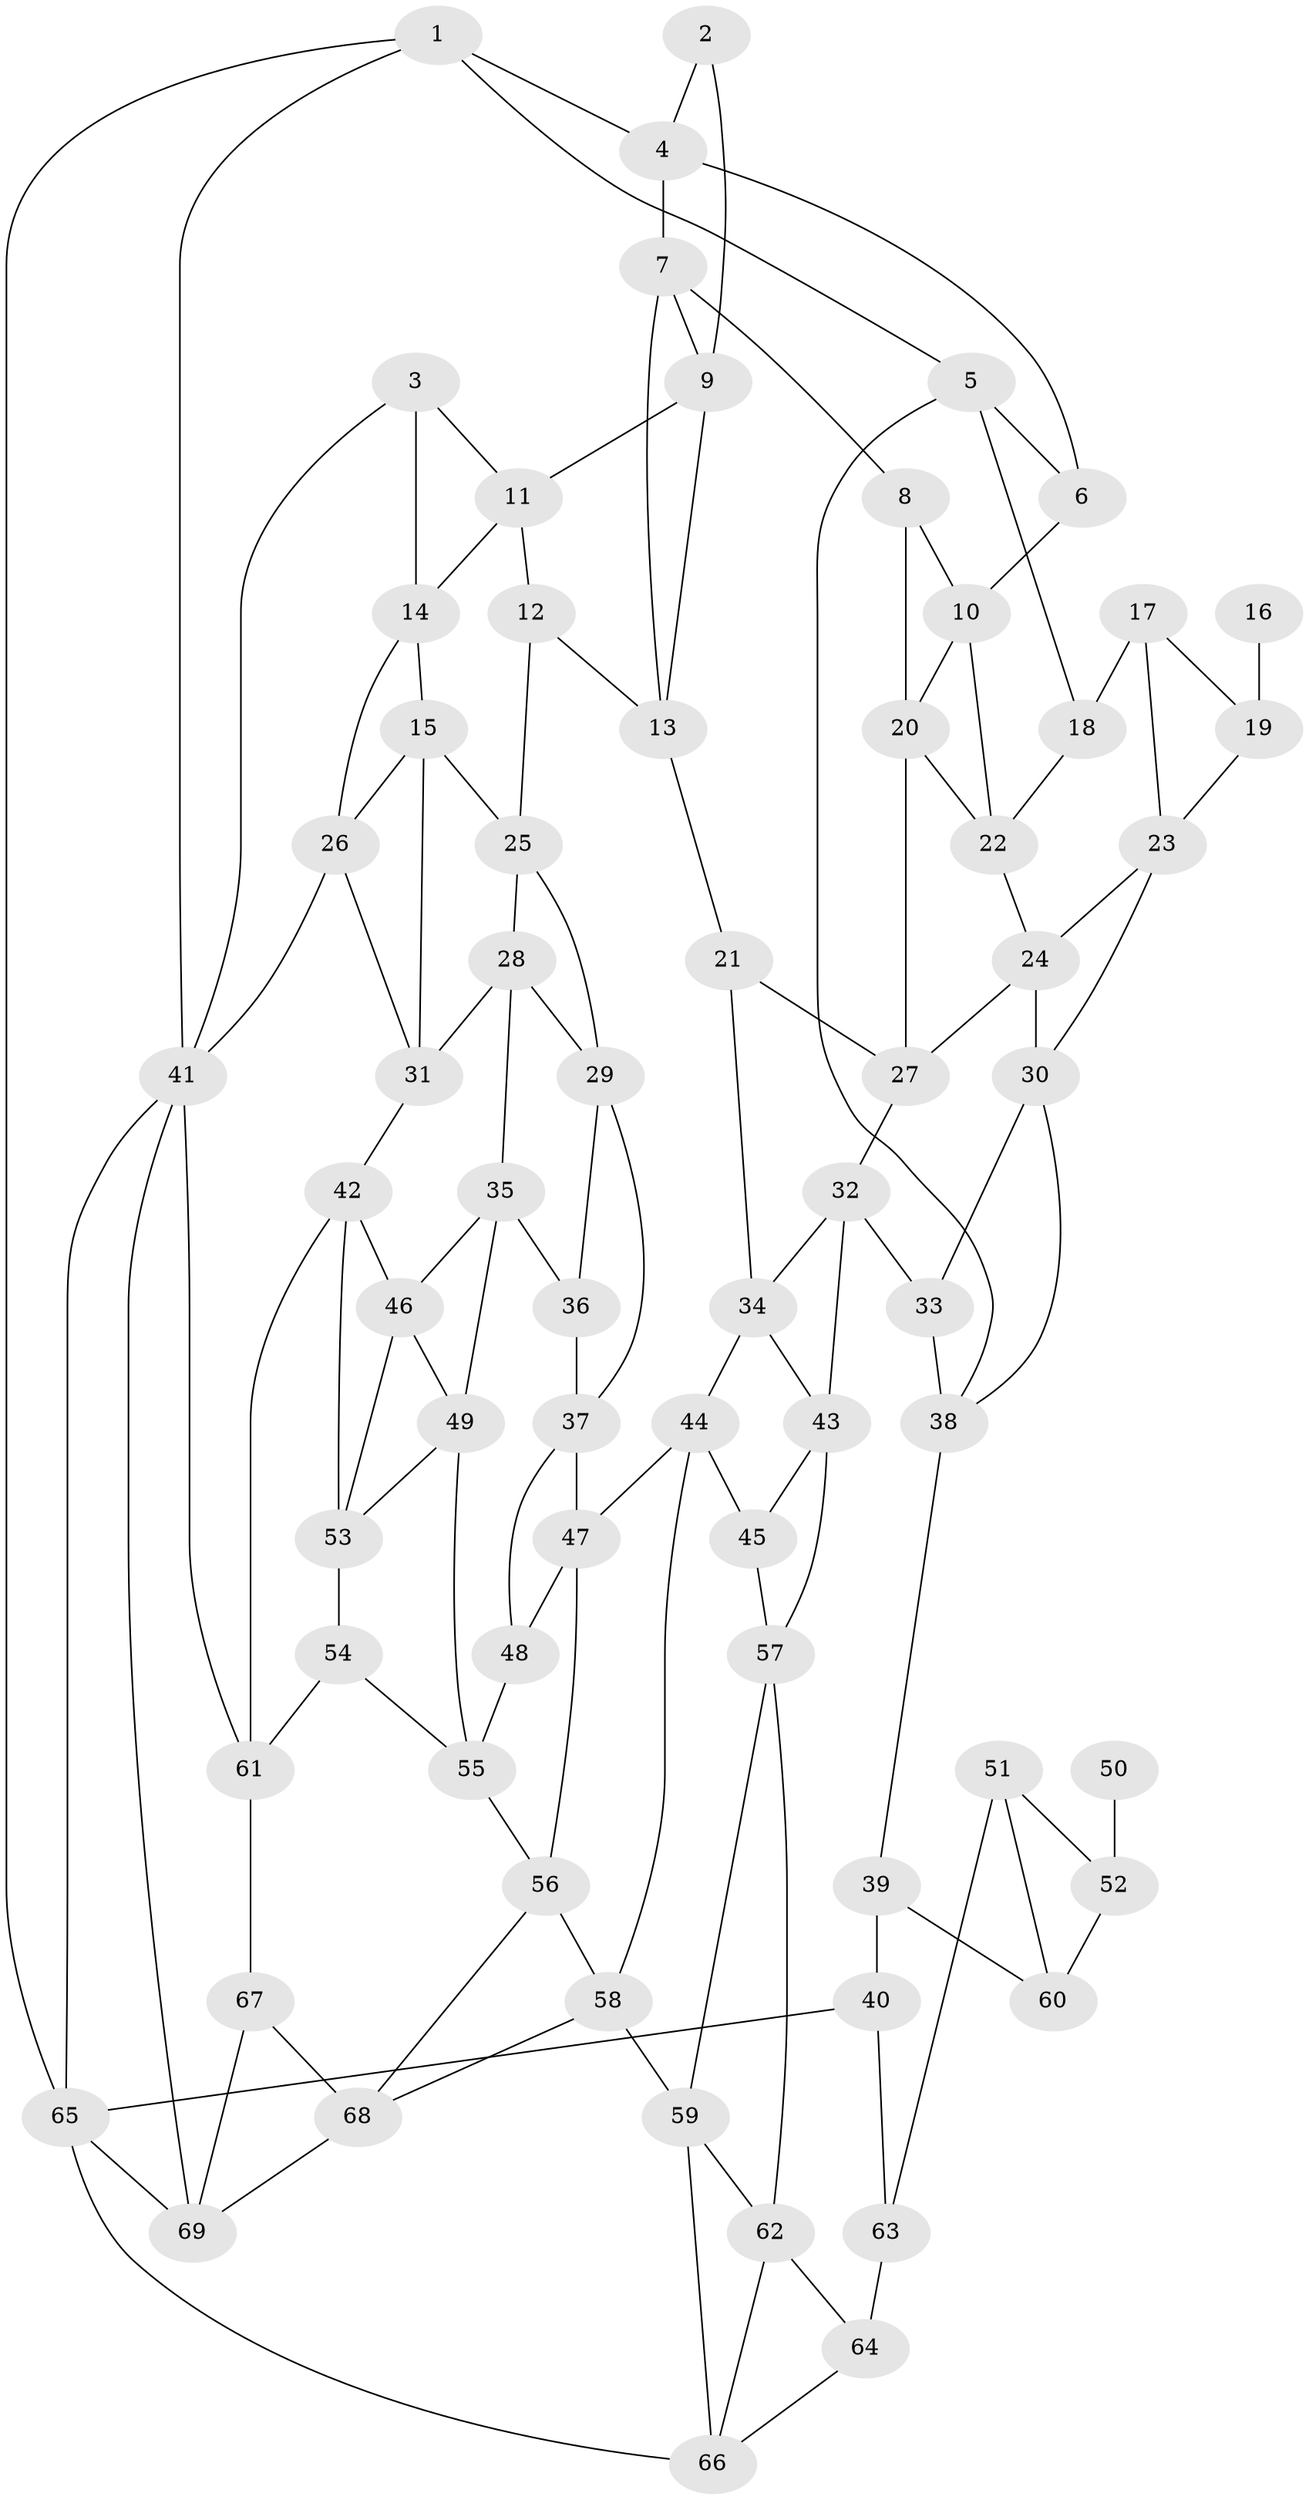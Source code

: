 // original degree distribution, {3: 0.028985507246376812, 6: 0.2536231884057971, 5: 0.4782608695652174, 4: 0.2391304347826087}
// Generated by graph-tools (version 1.1) at 2025/03/03/09/25 03:03:27]
// undirected, 69 vertices, 125 edges
graph export_dot {
graph [start="1"]
  node [color=gray90,style=filled];
  1;
  2;
  3;
  4;
  5;
  6;
  7;
  8;
  9;
  10;
  11;
  12;
  13;
  14;
  15;
  16;
  17;
  18;
  19;
  20;
  21;
  22;
  23;
  24;
  25;
  26;
  27;
  28;
  29;
  30;
  31;
  32;
  33;
  34;
  35;
  36;
  37;
  38;
  39;
  40;
  41;
  42;
  43;
  44;
  45;
  46;
  47;
  48;
  49;
  50;
  51;
  52;
  53;
  54;
  55;
  56;
  57;
  58;
  59;
  60;
  61;
  62;
  63;
  64;
  65;
  66;
  67;
  68;
  69;
  1 -- 4 [weight=1.0];
  1 -- 5 [weight=1.0];
  1 -- 41 [weight=1.0];
  1 -- 65 [weight=1.0];
  2 -- 4 [weight=1.0];
  2 -- 9 [weight=1.0];
  3 -- 11 [weight=1.0];
  3 -- 14 [weight=1.0];
  3 -- 41 [weight=1.0];
  4 -- 6 [weight=1.0];
  4 -- 7 [weight=1.0];
  5 -- 6 [weight=1.0];
  5 -- 18 [weight=1.0];
  5 -- 38 [weight=1.0];
  6 -- 10 [weight=2.0];
  7 -- 8 [weight=1.0];
  7 -- 9 [weight=1.0];
  7 -- 13 [weight=1.0];
  8 -- 10 [weight=2.0];
  8 -- 20 [weight=1.0];
  9 -- 11 [weight=1.0];
  9 -- 13 [weight=1.0];
  10 -- 20 [weight=1.0];
  10 -- 22 [weight=1.0];
  11 -- 12 [weight=1.0];
  11 -- 14 [weight=1.0];
  12 -- 13 [weight=1.0];
  12 -- 25 [weight=1.0];
  13 -- 21 [weight=1.0];
  14 -- 15 [weight=1.0];
  14 -- 26 [weight=1.0];
  15 -- 25 [weight=1.0];
  15 -- 26 [weight=1.0];
  15 -- 31 [weight=1.0];
  16 -- 19 [weight=2.0];
  17 -- 18 [weight=1.0];
  17 -- 19 [weight=1.0];
  17 -- 23 [weight=1.0];
  18 -- 22 [weight=1.0];
  19 -- 23 [weight=1.0];
  20 -- 22 [weight=1.0];
  20 -- 27 [weight=1.0];
  21 -- 27 [weight=1.0];
  21 -- 34 [weight=1.0];
  22 -- 24 [weight=1.0];
  23 -- 24 [weight=1.0];
  23 -- 30 [weight=1.0];
  24 -- 27 [weight=1.0];
  24 -- 30 [weight=1.0];
  25 -- 28 [weight=1.0];
  25 -- 29 [weight=1.0];
  26 -- 31 [weight=1.0];
  26 -- 41 [weight=1.0];
  27 -- 32 [weight=1.0];
  28 -- 29 [weight=1.0];
  28 -- 31 [weight=1.0];
  28 -- 35 [weight=1.0];
  29 -- 36 [weight=1.0];
  29 -- 37 [weight=1.0];
  30 -- 33 [weight=1.0];
  30 -- 38 [weight=1.0];
  31 -- 42 [weight=1.0];
  32 -- 33 [weight=1.0];
  32 -- 34 [weight=1.0];
  32 -- 43 [weight=1.0];
  33 -- 38 [weight=1.0];
  34 -- 43 [weight=1.0];
  34 -- 44 [weight=1.0];
  35 -- 36 [weight=1.0];
  35 -- 46 [weight=1.0];
  35 -- 49 [weight=1.0];
  36 -- 37 [weight=1.0];
  37 -- 47 [weight=1.0];
  37 -- 48 [weight=1.0];
  38 -- 39 [weight=1.0];
  39 -- 40 [weight=1.0];
  39 -- 60 [weight=2.0];
  40 -- 63 [weight=1.0];
  40 -- 65 [weight=1.0];
  41 -- 61 [weight=1.0];
  41 -- 65 [weight=1.0];
  41 -- 69 [weight=1.0];
  42 -- 46 [weight=1.0];
  42 -- 53 [weight=1.0];
  42 -- 61 [weight=1.0];
  43 -- 45 [weight=1.0];
  43 -- 57 [weight=1.0];
  44 -- 45 [weight=1.0];
  44 -- 47 [weight=1.0];
  44 -- 58 [weight=1.0];
  45 -- 57 [weight=1.0];
  46 -- 49 [weight=1.0];
  46 -- 53 [weight=1.0];
  47 -- 48 [weight=1.0];
  47 -- 56 [weight=1.0];
  48 -- 55 [weight=1.0];
  49 -- 53 [weight=1.0];
  49 -- 55 [weight=1.0];
  50 -- 52 [weight=2.0];
  51 -- 52 [weight=1.0];
  51 -- 60 [weight=1.0];
  51 -- 63 [weight=1.0];
  52 -- 60 [weight=1.0];
  53 -- 54 [weight=1.0];
  54 -- 55 [weight=1.0];
  54 -- 61 [weight=1.0];
  55 -- 56 [weight=1.0];
  56 -- 58 [weight=1.0];
  56 -- 68 [weight=1.0];
  57 -- 59 [weight=1.0];
  57 -- 62 [weight=1.0];
  58 -- 59 [weight=1.0];
  58 -- 68 [weight=1.0];
  59 -- 62 [weight=1.0];
  59 -- 66 [weight=1.0];
  61 -- 67 [weight=1.0];
  62 -- 64 [weight=1.0];
  62 -- 66 [weight=1.0];
  63 -- 64 [weight=2.0];
  64 -- 66 [weight=1.0];
  65 -- 66 [weight=1.0];
  65 -- 69 [weight=1.0];
  67 -- 68 [weight=1.0];
  67 -- 69 [weight=1.0];
  68 -- 69 [weight=1.0];
}
